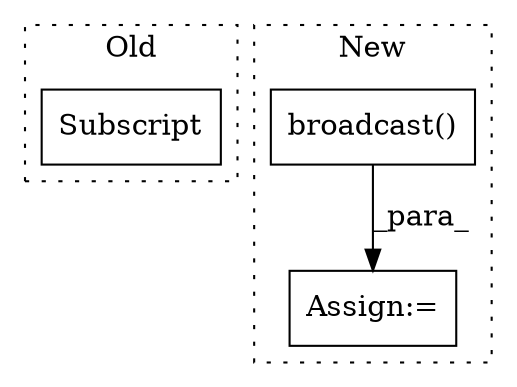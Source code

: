 digraph G {
subgraph cluster0 {
1 [label="Subscript" a="63" s="673,0" l="44,0" shape="box"];
label = "Old";
style="dotted";
}
subgraph cluster1 {
2 [label="broadcast()" a="75" s="625,680" l="14,1" shape="box"];
3 [label="Assign:=" a="68" s="622" l="3" shape="box"];
label = "New";
style="dotted";
}
2 -> 3 [label="_para_"];
}